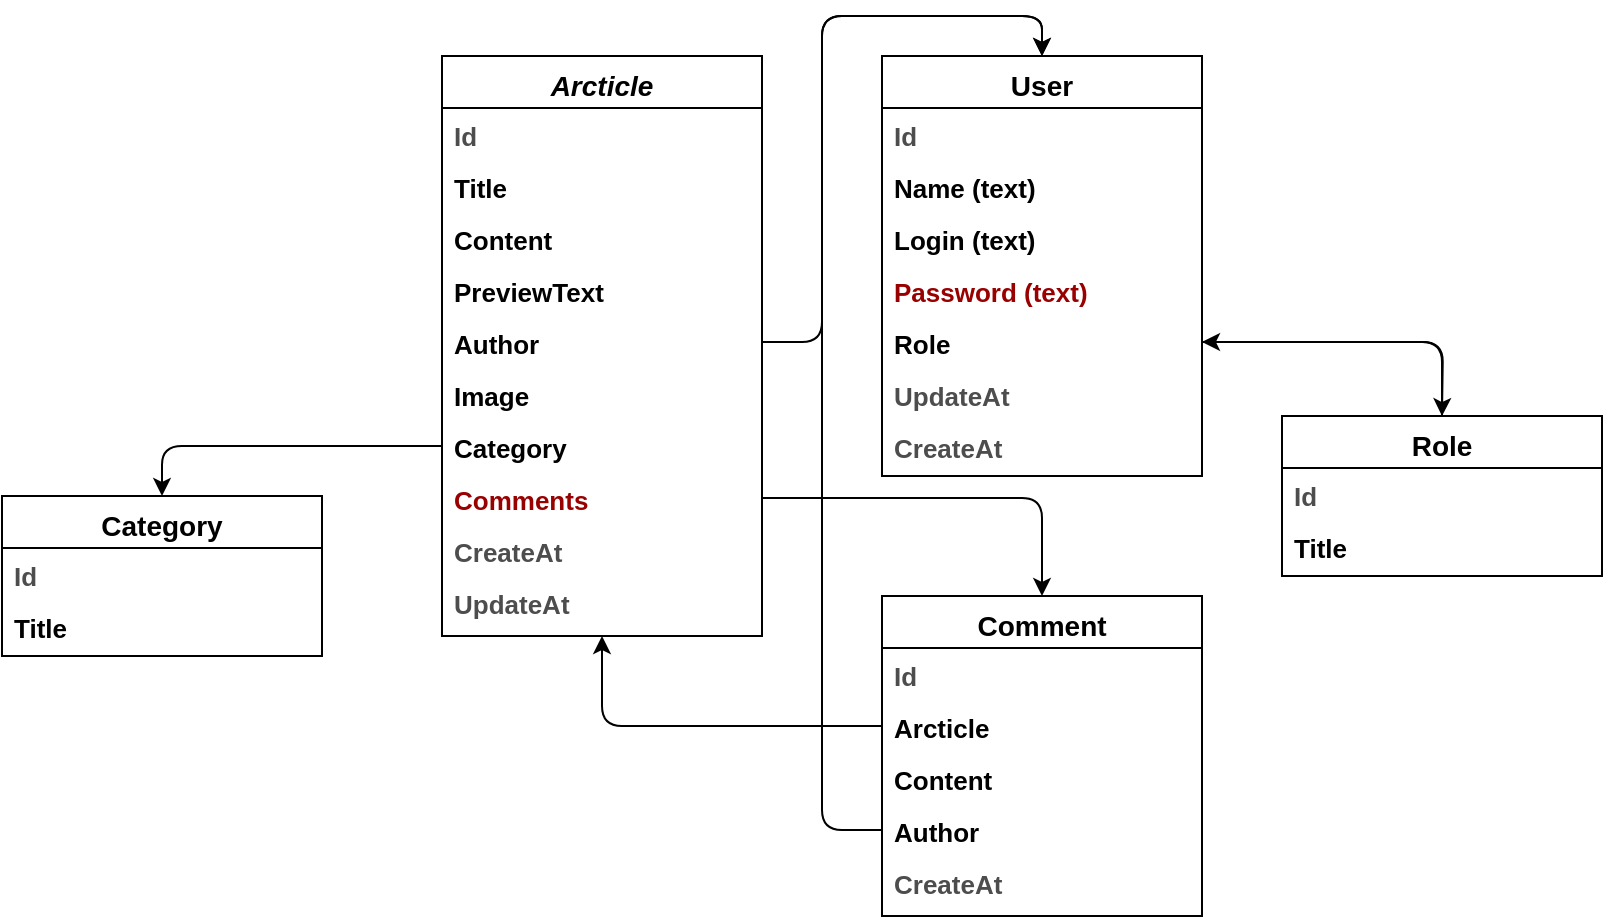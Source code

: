 <mxfile version="17.4.2" type="device"><diagram id="3EzmFbu2LdjCka9EfnVS" name="Страница 1"><mxGraphModel dx="1102" dy="865" grid="1" gridSize="10" guides="1" tooltips="1" connect="1" arrows="1" fold="1" page="1" pageScale="1" pageWidth="827" pageHeight="1169" math="0" shadow="0"><root><mxCell id="0"/><mxCell id="1" parent="0"/><mxCell id="nv3vLBUs1Calf4tqtVmw-1" value="Arcticle" style="swimlane;fontStyle=3;align=center;verticalAlign=top;childLayout=stackLayout;horizontal=1;startSize=26;horizontalStack=0;resizeParent=1;resizeLast=0;collapsible=1;marginBottom=0;rounded=0;shadow=0;strokeWidth=1;fontSize=14;" vertex="1" parent="1"><mxGeometry x="230" y="120" width="160" height="290" as="geometry"><mxRectangle x="230" y="140" width="160" height="26" as="alternateBounds"/></mxGeometry></mxCell><mxCell id="nv3vLBUs1Calf4tqtVmw-90" value="Id" style="text;align=left;verticalAlign=top;spacingLeft=4;spacingRight=4;overflow=hidden;rotatable=0;points=[[0,0.5],[1,0.5]];portConstraint=eastwest;rounded=0;fontSize=13;fontStyle=1;fontColor=#4D4D4D;" vertex="1" parent="nv3vLBUs1Calf4tqtVmw-1"><mxGeometry y="26" width="160" height="26" as="geometry"/></mxCell><mxCell id="nv3vLBUs1Calf4tqtVmw-2" value="Title" style="text;align=left;verticalAlign=top;spacingLeft=4;spacingRight=4;overflow=hidden;rotatable=0;points=[[0,0.5],[1,0.5]];portConstraint=eastwest;rounded=0;fontSize=13;fontStyle=1" vertex="1" parent="nv3vLBUs1Calf4tqtVmw-1"><mxGeometry y="52" width="160" height="26" as="geometry"/></mxCell><mxCell id="nv3vLBUs1Calf4tqtVmw-3" value="Content" style="text;align=left;verticalAlign=top;spacingLeft=4;spacingRight=4;overflow=hidden;rotatable=0;points=[[0,0.5],[1,0.5]];portConstraint=eastwest;rounded=0;shadow=0;html=0;fontSize=13;fontStyle=1" vertex="1" parent="nv3vLBUs1Calf4tqtVmw-1"><mxGeometry y="78" width="160" height="26" as="geometry"/></mxCell><mxCell id="nv3vLBUs1Calf4tqtVmw-4" value="PreviewText" style="text;align=left;verticalAlign=top;spacingLeft=4;spacingRight=4;overflow=hidden;rotatable=0;points=[[0,0.5],[1,0.5]];portConstraint=eastwest;rounded=0;shadow=0;html=0;fontSize=13;fontStyle=1" vertex="1" parent="nv3vLBUs1Calf4tqtVmw-1"><mxGeometry y="104" width="160" height="26" as="geometry"/></mxCell><mxCell id="nv3vLBUs1Calf4tqtVmw-76" value="Author" style="text;align=left;verticalAlign=top;spacingLeft=4;spacingRight=4;overflow=hidden;rotatable=0;points=[[0,0.5],[1,0.5]];portConstraint=eastwest;rounded=0;shadow=0;html=0;fontSize=13;fontStyle=1" vertex="1" parent="nv3vLBUs1Calf4tqtVmw-1"><mxGeometry y="130" width="160" height="26" as="geometry"/></mxCell><mxCell id="nv3vLBUs1Calf4tqtVmw-77" value="Image" style="text;align=left;verticalAlign=top;spacingLeft=4;spacingRight=4;overflow=hidden;rotatable=0;points=[[0,0.5],[1,0.5]];portConstraint=eastwest;rounded=0;shadow=0;html=0;fontSize=13;fontStyle=1" vertex="1" parent="nv3vLBUs1Calf4tqtVmw-1"><mxGeometry y="156" width="160" height="26" as="geometry"/></mxCell><mxCell id="nv3vLBUs1Calf4tqtVmw-78" value="Category" style="text;align=left;verticalAlign=top;spacingLeft=4;spacingRight=4;overflow=hidden;rotatable=0;points=[[0,0.5],[1,0.5]];portConstraint=eastwest;rounded=0;shadow=0;html=0;fontSize=13;fontStyle=1" vertex="1" parent="nv3vLBUs1Calf4tqtVmw-1"><mxGeometry y="182" width="160" height="26" as="geometry"/></mxCell><mxCell id="nv3vLBUs1Calf4tqtVmw-99" value="Comments" style="text;align=left;verticalAlign=top;spacingLeft=4;spacingRight=4;overflow=hidden;rotatable=0;points=[[0,0.5],[1,0.5]];portConstraint=eastwest;rounded=0;fontSize=13;fontStyle=1;fontColor=#990000;" vertex="1" parent="nv3vLBUs1Calf4tqtVmw-1"><mxGeometry y="208" width="160" height="26" as="geometry"/></mxCell><mxCell id="nv3vLBUs1Calf4tqtVmw-79" value="CreateAt" style="text;align=left;verticalAlign=top;spacingLeft=4;spacingRight=4;overflow=hidden;rotatable=0;points=[[0,0.5],[1,0.5]];portConstraint=eastwest;rounded=0;fontSize=13;fontStyle=1;fontColor=#4D4D4D;" vertex="1" parent="nv3vLBUs1Calf4tqtVmw-1"><mxGeometry y="234" width="160" height="26" as="geometry"/></mxCell><mxCell id="nv3vLBUs1Calf4tqtVmw-80" value="UpdateAt" style="text;align=left;verticalAlign=top;spacingLeft=4;spacingRight=4;overflow=hidden;rotatable=0;points=[[0,0.5],[1,0.5]];portConstraint=eastwest;rounded=0;fontSize=13;fontStyle=1;fontColor=#4D4D4D;" vertex="1" parent="nv3vLBUs1Calf4tqtVmw-1"><mxGeometry y="260" width="160" height="26" as="geometry"/></mxCell><mxCell id="nv3vLBUs1Calf4tqtVmw-31" value="User" style="swimlane;fontStyle=1;align=center;verticalAlign=top;childLayout=stackLayout;horizontal=1;startSize=26;horizontalStack=0;resizeParent=1;resizeLast=0;collapsible=1;marginBottom=0;rounded=0;shadow=0;strokeWidth=1;fontSize=14;" vertex="1" parent="1"><mxGeometry x="450" y="120" width="160" height="210" as="geometry"><mxRectangle x="550" y="140" width="160" height="26" as="alternateBounds"/></mxGeometry></mxCell><mxCell id="nv3vLBUs1Calf4tqtVmw-89" value="Id" style="text;align=left;verticalAlign=top;spacingLeft=4;spacingRight=4;overflow=hidden;rotatable=0;points=[[0,0.5],[1,0.5]];portConstraint=eastwest;rounded=0;fontSize=13;fontStyle=1;fontColor=#4D4D4D;" vertex="1" parent="nv3vLBUs1Calf4tqtVmw-31"><mxGeometry y="26" width="160" height="26" as="geometry"/></mxCell><mxCell id="nv3vLBUs1Calf4tqtVmw-32" value="Name (text)" style="text;align=left;verticalAlign=top;spacingLeft=4;spacingRight=4;overflow=hidden;rotatable=0;points=[[0,0.5],[1,0.5]];portConstraint=eastwest;rounded=0;fontSize=13;fontStyle=1" vertex="1" parent="nv3vLBUs1Calf4tqtVmw-31"><mxGeometry y="52" width="160" height="26" as="geometry"/></mxCell><mxCell id="nv3vLBUs1Calf4tqtVmw-33" value="Login (text)" style="text;align=left;verticalAlign=top;spacingLeft=4;spacingRight=4;overflow=hidden;rotatable=0;points=[[0,0.5],[1,0.5]];portConstraint=eastwest;rounded=0;fontSize=13;fontStyle=1" vertex="1" parent="nv3vLBUs1Calf4tqtVmw-31"><mxGeometry y="78" width="160" height="26" as="geometry"/></mxCell><mxCell id="nv3vLBUs1Calf4tqtVmw-34" value="Password (text)" style="text;align=left;verticalAlign=top;spacingLeft=4;spacingRight=4;overflow=hidden;rotatable=0;points=[[0,0.5],[1,0.5]];portConstraint=eastwest;rounded=0;fontSize=13;fontStyle=1;fontColor=#990000;" vertex="1" parent="nv3vLBUs1Calf4tqtVmw-31"><mxGeometry y="104" width="160" height="26" as="geometry"/></mxCell><mxCell id="nv3vLBUs1Calf4tqtVmw-36" value="Role" style="text;align=left;verticalAlign=top;spacingLeft=4;spacingRight=4;overflow=hidden;rotatable=0;points=[[0,0.5],[1,0.5]];portConstraint=eastwest;rounded=0;fontSize=13;fontStyle=1" vertex="1" parent="nv3vLBUs1Calf4tqtVmw-31"><mxGeometry y="130" width="160" height="26" as="geometry"/></mxCell><mxCell id="nv3vLBUs1Calf4tqtVmw-37" value="UpdateAt" style="text;align=left;verticalAlign=top;spacingLeft=4;spacingRight=4;overflow=hidden;rotatable=0;points=[[0,0.5],[1,0.5]];portConstraint=eastwest;rounded=0;fontSize=13;fontStyle=1;fontColor=#4D4D4D;" vertex="1" parent="nv3vLBUs1Calf4tqtVmw-31"><mxGeometry y="156" width="160" height="26" as="geometry"/></mxCell><mxCell id="nv3vLBUs1Calf4tqtVmw-35" value="CreateAt" style="text;align=left;verticalAlign=top;spacingLeft=4;spacingRight=4;overflow=hidden;rotatable=0;points=[[0,0.5],[1,0.5]];portConstraint=eastwest;rounded=0;fontSize=13;fontStyle=1;fontColor=#4D4D4D;" vertex="1" parent="nv3vLBUs1Calf4tqtVmw-31"><mxGeometry y="182" width="160" height="26" as="geometry"/></mxCell><mxCell id="nv3vLBUs1Calf4tqtVmw-50" value="Comment" style="swimlane;fontStyle=1;align=center;verticalAlign=top;childLayout=stackLayout;horizontal=1;startSize=26;horizontalStack=0;resizeParent=1;resizeLast=0;collapsible=1;marginBottom=0;rounded=0;shadow=0;strokeWidth=1;fontSize=14;" vertex="1" parent="1"><mxGeometry x="450" y="390" width="160" height="160" as="geometry"><mxRectangle x="550" y="140" width="160" height="26" as="alternateBounds"/></mxGeometry></mxCell><mxCell id="nv3vLBUs1Calf4tqtVmw-91" value="Id" style="text;align=left;verticalAlign=top;spacingLeft=4;spacingRight=4;overflow=hidden;rotatable=0;points=[[0,0.5],[1,0.5]];portConstraint=eastwest;rounded=0;fontSize=13;fontStyle=1;fontColor=#4D4D4D;" vertex="1" parent="nv3vLBUs1Calf4tqtVmw-50"><mxGeometry y="26" width="160" height="26" as="geometry"/></mxCell><mxCell id="nv3vLBUs1Calf4tqtVmw-81" value="Arcticle" style="text;align=left;verticalAlign=top;spacingLeft=4;spacingRight=4;overflow=hidden;rotatable=0;points=[[0,0.5],[1,0.5]];portConstraint=eastwest;rounded=0;fontSize=13;fontStyle=1" vertex="1" parent="nv3vLBUs1Calf4tqtVmw-50"><mxGeometry y="52" width="160" height="26" as="geometry"/></mxCell><mxCell id="nv3vLBUs1Calf4tqtVmw-51" value="Content" style="text;align=left;verticalAlign=top;spacingLeft=4;spacingRight=4;overflow=hidden;rotatable=0;points=[[0,0.5],[1,0.5]];portConstraint=eastwest;rounded=0;fontSize=13;fontStyle=1" vertex="1" parent="nv3vLBUs1Calf4tqtVmw-50"><mxGeometry y="78" width="160" height="26" as="geometry"/></mxCell><mxCell id="nv3vLBUs1Calf4tqtVmw-52" value="Author" style="text;align=left;verticalAlign=top;spacingLeft=4;spacingRight=4;overflow=hidden;rotatable=0;points=[[0,0.5],[1,0.5]];portConstraint=eastwest;rounded=0;fontSize=13;fontStyle=1" vertex="1" parent="nv3vLBUs1Calf4tqtVmw-50"><mxGeometry y="104" width="160" height="26" as="geometry"/></mxCell><mxCell id="nv3vLBUs1Calf4tqtVmw-84" value="CreateAt" style="text;align=left;verticalAlign=top;spacingLeft=4;spacingRight=4;overflow=hidden;rotatable=0;points=[[0,0.5],[1,0.5]];portConstraint=eastwest;rounded=0;fontSize=13;fontStyle=1;fontColor=#4D4D4D;" vertex="1" parent="nv3vLBUs1Calf4tqtVmw-50"><mxGeometry y="130" width="160" height="26" as="geometry"/></mxCell><mxCell id="nv3vLBUs1Calf4tqtVmw-61" style="edgeStyle=orthogonalEdgeStyle;rounded=0;orthogonalLoop=1;jettySize=auto;html=1;entryX=0.5;entryY=0;entryDx=0;entryDy=0;fontSize=13;fontStyle=1;" edge="1" parent="1" target="nv3vLBUs1Calf4tqtVmw-22"><mxGeometry relative="1" as="geometry"><Array as="points"><mxPoint x="290" y="479"/><mxPoint x="290" y="410"/><mxPoint x="180" y="410"/></Array><mxPoint x="320" y="479" as="sourcePoint"/></mxGeometry></mxCell><mxCell id="nv3vLBUs1Calf4tqtVmw-114" style="edgeStyle=orthogonalEdgeStyle;curved=0;rounded=1;sketch=0;orthogonalLoop=1;jettySize=auto;html=1;entryX=1;entryY=0.5;entryDx=0;entryDy=0;fontColor=#4D4D4D;" edge="1" parent="1" source="nv3vLBUs1Calf4tqtVmw-85" target="nv3vLBUs1Calf4tqtVmw-36"><mxGeometry relative="1" as="geometry"/></mxCell><mxCell id="nv3vLBUs1Calf4tqtVmw-85" value="Role" style="swimlane;fontStyle=1;align=center;verticalAlign=top;childLayout=stackLayout;horizontal=1;startSize=26;horizontalStack=0;resizeParent=1;resizeLast=0;collapsible=1;marginBottom=0;rounded=0;shadow=0;strokeWidth=1;fontSize=14;" vertex="1" parent="1"><mxGeometry x="650" y="300" width="160" height="80" as="geometry"><mxRectangle x="550" y="140" width="160" height="26" as="alternateBounds"/></mxGeometry></mxCell><mxCell id="nv3vLBUs1Calf4tqtVmw-92" value="Id" style="text;align=left;verticalAlign=top;spacingLeft=4;spacingRight=4;overflow=hidden;rotatable=0;points=[[0,0.5],[1,0.5]];portConstraint=eastwest;rounded=0;fontSize=13;fontStyle=1;fontColor=#4D4D4D;" vertex="1" parent="nv3vLBUs1Calf4tqtVmw-85"><mxGeometry y="26" width="160" height="26" as="geometry"/></mxCell><mxCell id="nv3vLBUs1Calf4tqtVmw-86" value="Title" style="text;align=left;verticalAlign=top;spacingLeft=4;spacingRight=4;overflow=hidden;rotatable=0;points=[[0,0.5],[1,0.5]];portConstraint=eastwest;rounded=0;fontSize=13;fontStyle=1" vertex="1" parent="nv3vLBUs1Calf4tqtVmw-85"><mxGeometry y="52" width="160" height="26" as="geometry"/></mxCell><mxCell id="nv3vLBUs1Calf4tqtVmw-87" value="Category" style="swimlane;fontStyle=1;align=center;verticalAlign=top;childLayout=stackLayout;horizontal=1;startSize=26;horizontalStack=0;resizeParent=1;resizeLast=0;collapsible=1;marginBottom=0;rounded=0;shadow=0;strokeWidth=1;fontSize=14;" vertex="1" parent="1"><mxGeometry x="10" y="340" width="160" height="80" as="geometry"><mxRectangle x="550" y="140" width="160" height="26" as="alternateBounds"/></mxGeometry></mxCell><mxCell id="nv3vLBUs1Calf4tqtVmw-93" value="Id" style="text;align=left;verticalAlign=top;spacingLeft=4;spacingRight=4;overflow=hidden;rotatable=0;points=[[0,0.5],[1,0.5]];portConstraint=eastwest;rounded=0;fontSize=13;fontStyle=1;fontColor=#4D4D4D;" vertex="1" parent="nv3vLBUs1Calf4tqtVmw-87"><mxGeometry y="26" width="160" height="26" as="geometry"/></mxCell><mxCell id="nv3vLBUs1Calf4tqtVmw-88" value="Title" style="text;align=left;verticalAlign=top;spacingLeft=4;spacingRight=4;overflow=hidden;rotatable=0;points=[[0,0.5],[1,0.5]];portConstraint=eastwest;rounded=0;fontSize=13;fontStyle=1" vertex="1" parent="nv3vLBUs1Calf4tqtVmw-87"><mxGeometry y="52" width="160" height="26" as="geometry"/></mxCell><mxCell id="nv3vLBUs1Calf4tqtVmw-96" style="edgeStyle=orthogonalEdgeStyle;curved=0;rounded=1;sketch=0;orthogonalLoop=1;jettySize=auto;html=1;entryX=0.5;entryY=0;entryDx=0;entryDy=0;" edge="1" parent="1" source="nv3vLBUs1Calf4tqtVmw-36"><mxGeometry relative="1" as="geometry"><mxPoint x="730" y="300" as="targetPoint"/></mxGeometry></mxCell><mxCell id="nv3vLBUs1Calf4tqtVmw-97" style="edgeStyle=orthogonalEdgeStyle;curved=0;rounded=1;sketch=0;orthogonalLoop=1;jettySize=auto;html=1;entryX=0.5;entryY=0;entryDx=0;entryDy=0;" edge="1" parent="1" source="nv3vLBUs1Calf4tqtVmw-76" target="nv3vLBUs1Calf4tqtVmw-31"><mxGeometry relative="1" as="geometry"/></mxCell><mxCell id="nv3vLBUs1Calf4tqtVmw-103" style="edgeStyle=orthogonalEdgeStyle;curved=0;rounded=1;sketch=0;orthogonalLoop=1;jettySize=auto;html=1;entryX=0.5;entryY=0;entryDx=0;entryDy=0;" edge="1" parent="1" source="nv3vLBUs1Calf4tqtVmw-99" target="nv3vLBUs1Calf4tqtVmw-50"><mxGeometry relative="1" as="geometry"/></mxCell><mxCell id="nv3vLBUs1Calf4tqtVmw-106" style="edgeStyle=orthogonalEdgeStyle;curved=0;rounded=1;sketch=0;orthogonalLoop=1;jettySize=auto;html=1;entryX=0.5;entryY=0;entryDx=0;entryDy=0;" edge="1" parent="1" source="nv3vLBUs1Calf4tqtVmw-78" target="nv3vLBUs1Calf4tqtVmw-87"><mxGeometry relative="1" as="geometry"/></mxCell><mxCell id="nv3vLBUs1Calf4tqtVmw-108" style="edgeStyle=orthogonalEdgeStyle;curved=0;rounded=1;sketch=0;orthogonalLoop=1;jettySize=auto;html=1;entryX=0.5;entryY=0;entryDx=0;entryDy=0;" edge="1" parent="1" source="nv3vLBUs1Calf4tqtVmw-52" target="nv3vLBUs1Calf4tqtVmw-31"><mxGeometry relative="1" as="geometry"><Array as="points"><mxPoint x="420" y="507"/><mxPoint x="420" y="100"/><mxPoint x="530" y="100"/></Array></mxGeometry></mxCell><mxCell id="nv3vLBUs1Calf4tqtVmw-110" style="edgeStyle=orthogonalEdgeStyle;curved=0;rounded=1;sketch=0;orthogonalLoop=1;jettySize=auto;html=1;entryX=0.5;entryY=1;entryDx=0;entryDy=0;" edge="1" parent="1" source="nv3vLBUs1Calf4tqtVmw-81" target="nv3vLBUs1Calf4tqtVmw-1"><mxGeometry relative="1" as="geometry"/></mxCell></root></mxGraphModel></diagram></mxfile>